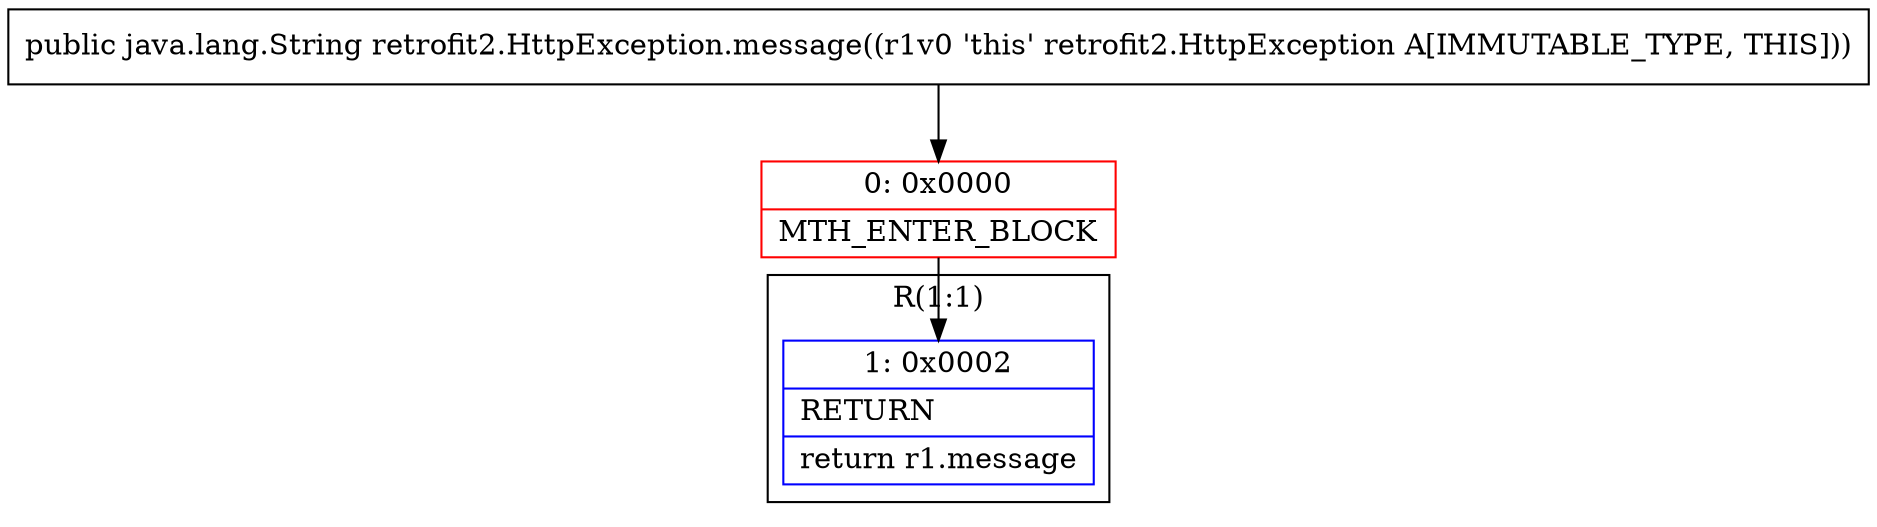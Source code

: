 digraph "CFG forretrofit2.HttpException.message()Ljava\/lang\/String;" {
subgraph cluster_Region_1372445655 {
label = "R(1:1)";
node [shape=record,color=blue];
Node_1 [shape=record,label="{1\:\ 0x0002|RETURN\l|return r1.message\l}"];
}
Node_0 [shape=record,color=red,label="{0\:\ 0x0000|MTH_ENTER_BLOCK\l}"];
MethodNode[shape=record,label="{public java.lang.String retrofit2.HttpException.message((r1v0 'this' retrofit2.HttpException A[IMMUTABLE_TYPE, THIS])) }"];
MethodNode -> Node_0;
Node_0 -> Node_1;
}

